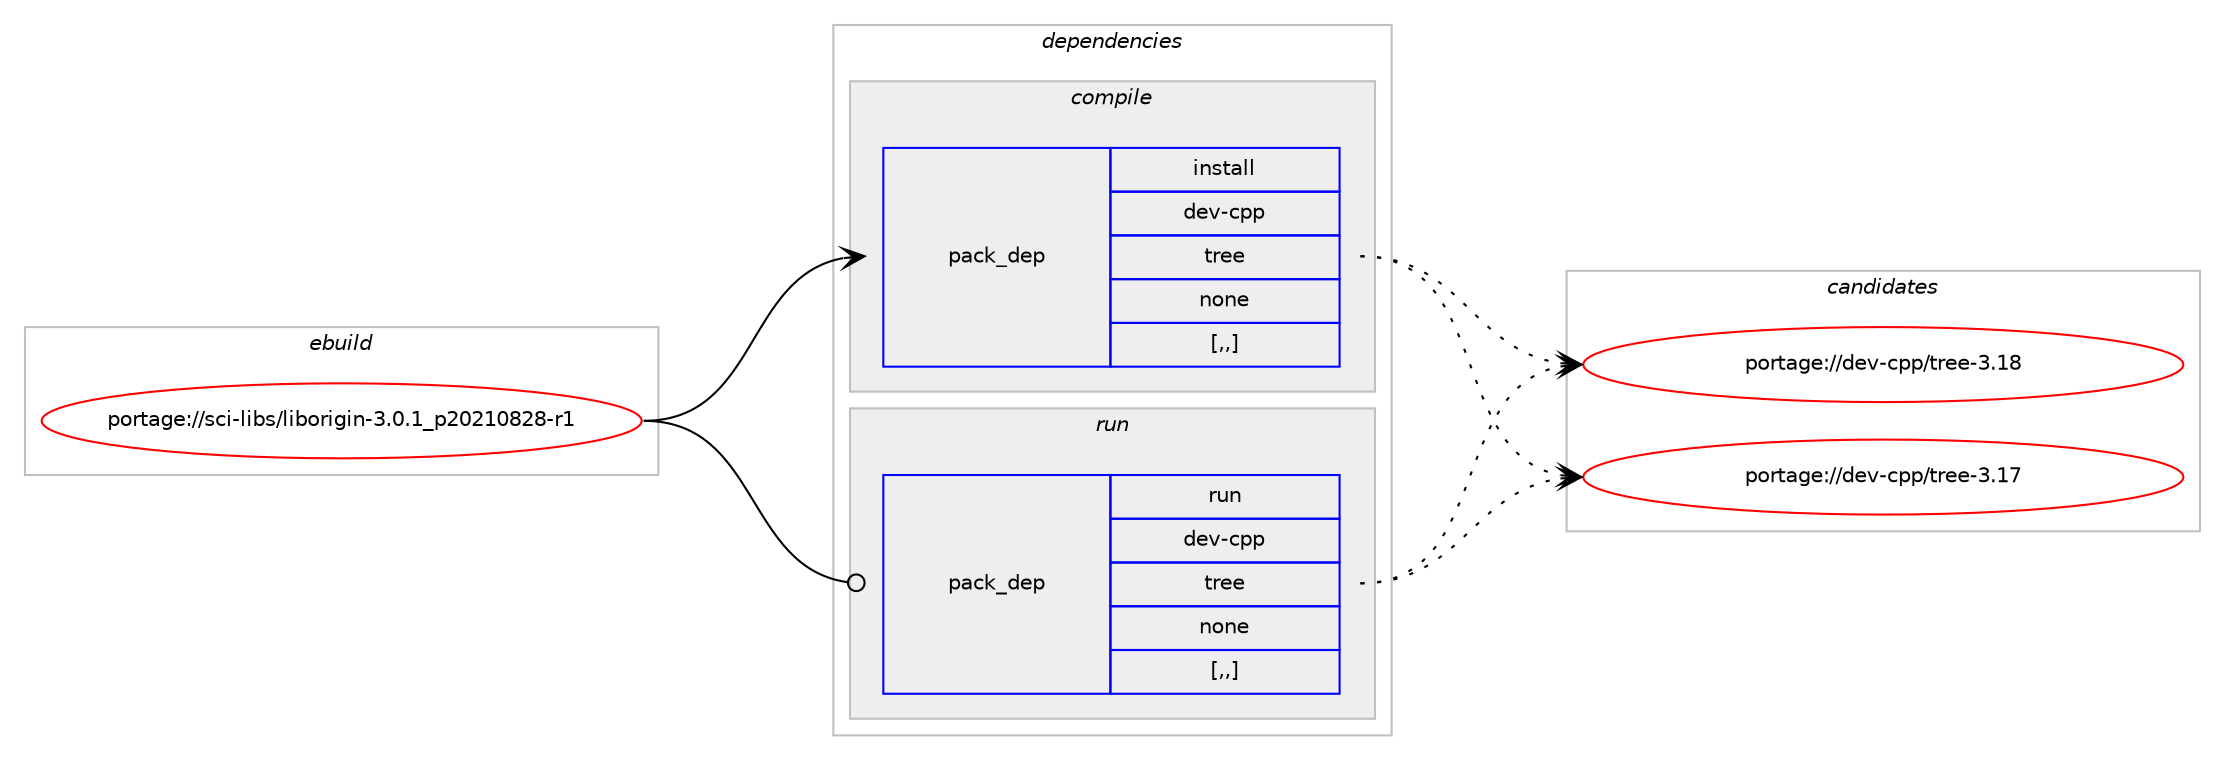 digraph prolog {

# *************
# Graph options
# *************

newrank=true;
concentrate=true;
compound=true;
graph [rankdir=LR,fontname=Helvetica,fontsize=10,ranksep=1.5];#, ranksep=2.5, nodesep=0.2];
edge  [arrowhead=vee];
node  [fontname=Helvetica,fontsize=10];

# **********
# The ebuild
# **********

subgraph cluster_leftcol {
color=gray;
label=<<i>ebuild</i>>;
id [label="portage://sci-libs/liborigin-3.0.1_p20210828-r1", color=red, width=4, href="../sci-libs/liborigin-3.0.1_p20210828-r1.svg"];
}

# ****************
# The dependencies
# ****************

subgraph cluster_midcol {
color=gray;
label=<<i>dependencies</i>>;
subgraph cluster_compile {
fillcolor="#eeeeee";
style=filled;
label=<<i>compile</i>>;
subgraph pack292179 {
dependency401142 [label=<<TABLE BORDER="0" CELLBORDER="1" CELLSPACING="0" CELLPADDING="4" WIDTH="220"><TR><TD ROWSPAN="6" CELLPADDING="30">pack_dep</TD></TR><TR><TD WIDTH="110">install</TD></TR><TR><TD>dev-cpp</TD></TR><TR><TD>tree</TD></TR><TR><TD>none</TD></TR><TR><TD>[,,]</TD></TR></TABLE>>, shape=none, color=blue];
}
id:e -> dependency401142:w [weight=20,style="solid",arrowhead="vee"];
}
subgraph cluster_compileandrun {
fillcolor="#eeeeee";
style=filled;
label=<<i>compile and run</i>>;
}
subgraph cluster_run {
fillcolor="#eeeeee";
style=filled;
label=<<i>run</i>>;
subgraph pack292180 {
dependency401143 [label=<<TABLE BORDER="0" CELLBORDER="1" CELLSPACING="0" CELLPADDING="4" WIDTH="220"><TR><TD ROWSPAN="6" CELLPADDING="30">pack_dep</TD></TR><TR><TD WIDTH="110">run</TD></TR><TR><TD>dev-cpp</TD></TR><TR><TD>tree</TD></TR><TR><TD>none</TD></TR><TR><TD>[,,]</TD></TR></TABLE>>, shape=none, color=blue];
}
id:e -> dependency401143:w [weight=20,style="solid",arrowhead="odot"];
}
}

# **************
# The candidates
# **************

subgraph cluster_choices {
rank=same;
color=gray;
label=<<i>candidates</i>>;

subgraph choice292179 {
color=black;
nodesep=1;
choice1001011184599112112471161141011014551464956 [label="portage://dev-cpp/tree-3.18", color=red, width=4,href="../dev-cpp/tree-3.18.svg"];
choice1001011184599112112471161141011014551464955 [label="portage://dev-cpp/tree-3.17", color=red, width=4,href="../dev-cpp/tree-3.17.svg"];
dependency401142:e -> choice1001011184599112112471161141011014551464956:w [style=dotted,weight="100"];
dependency401142:e -> choice1001011184599112112471161141011014551464955:w [style=dotted,weight="100"];
}
subgraph choice292180 {
color=black;
nodesep=1;
choice1001011184599112112471161141011014551464956 [label="portage://dev-cpp/tree-3.18", color=red, width=4,href="../dev-cpp/tree-3.18.svg"];
choice1001011184599112112471161141011014551464955 [label="portage://dev-cpp/tree-3.17", color=red, width=4,href="../dev-cpp/tree-3.17.svg"];
dependency401143:e -> choice1001011184599112112471161141011014551464956:w [style=dotted,weight="100"];
dependency401143:e -> choice1001011184599112112471161141011014551464955:w [style=dotted,weight="100"];
}
}

}
